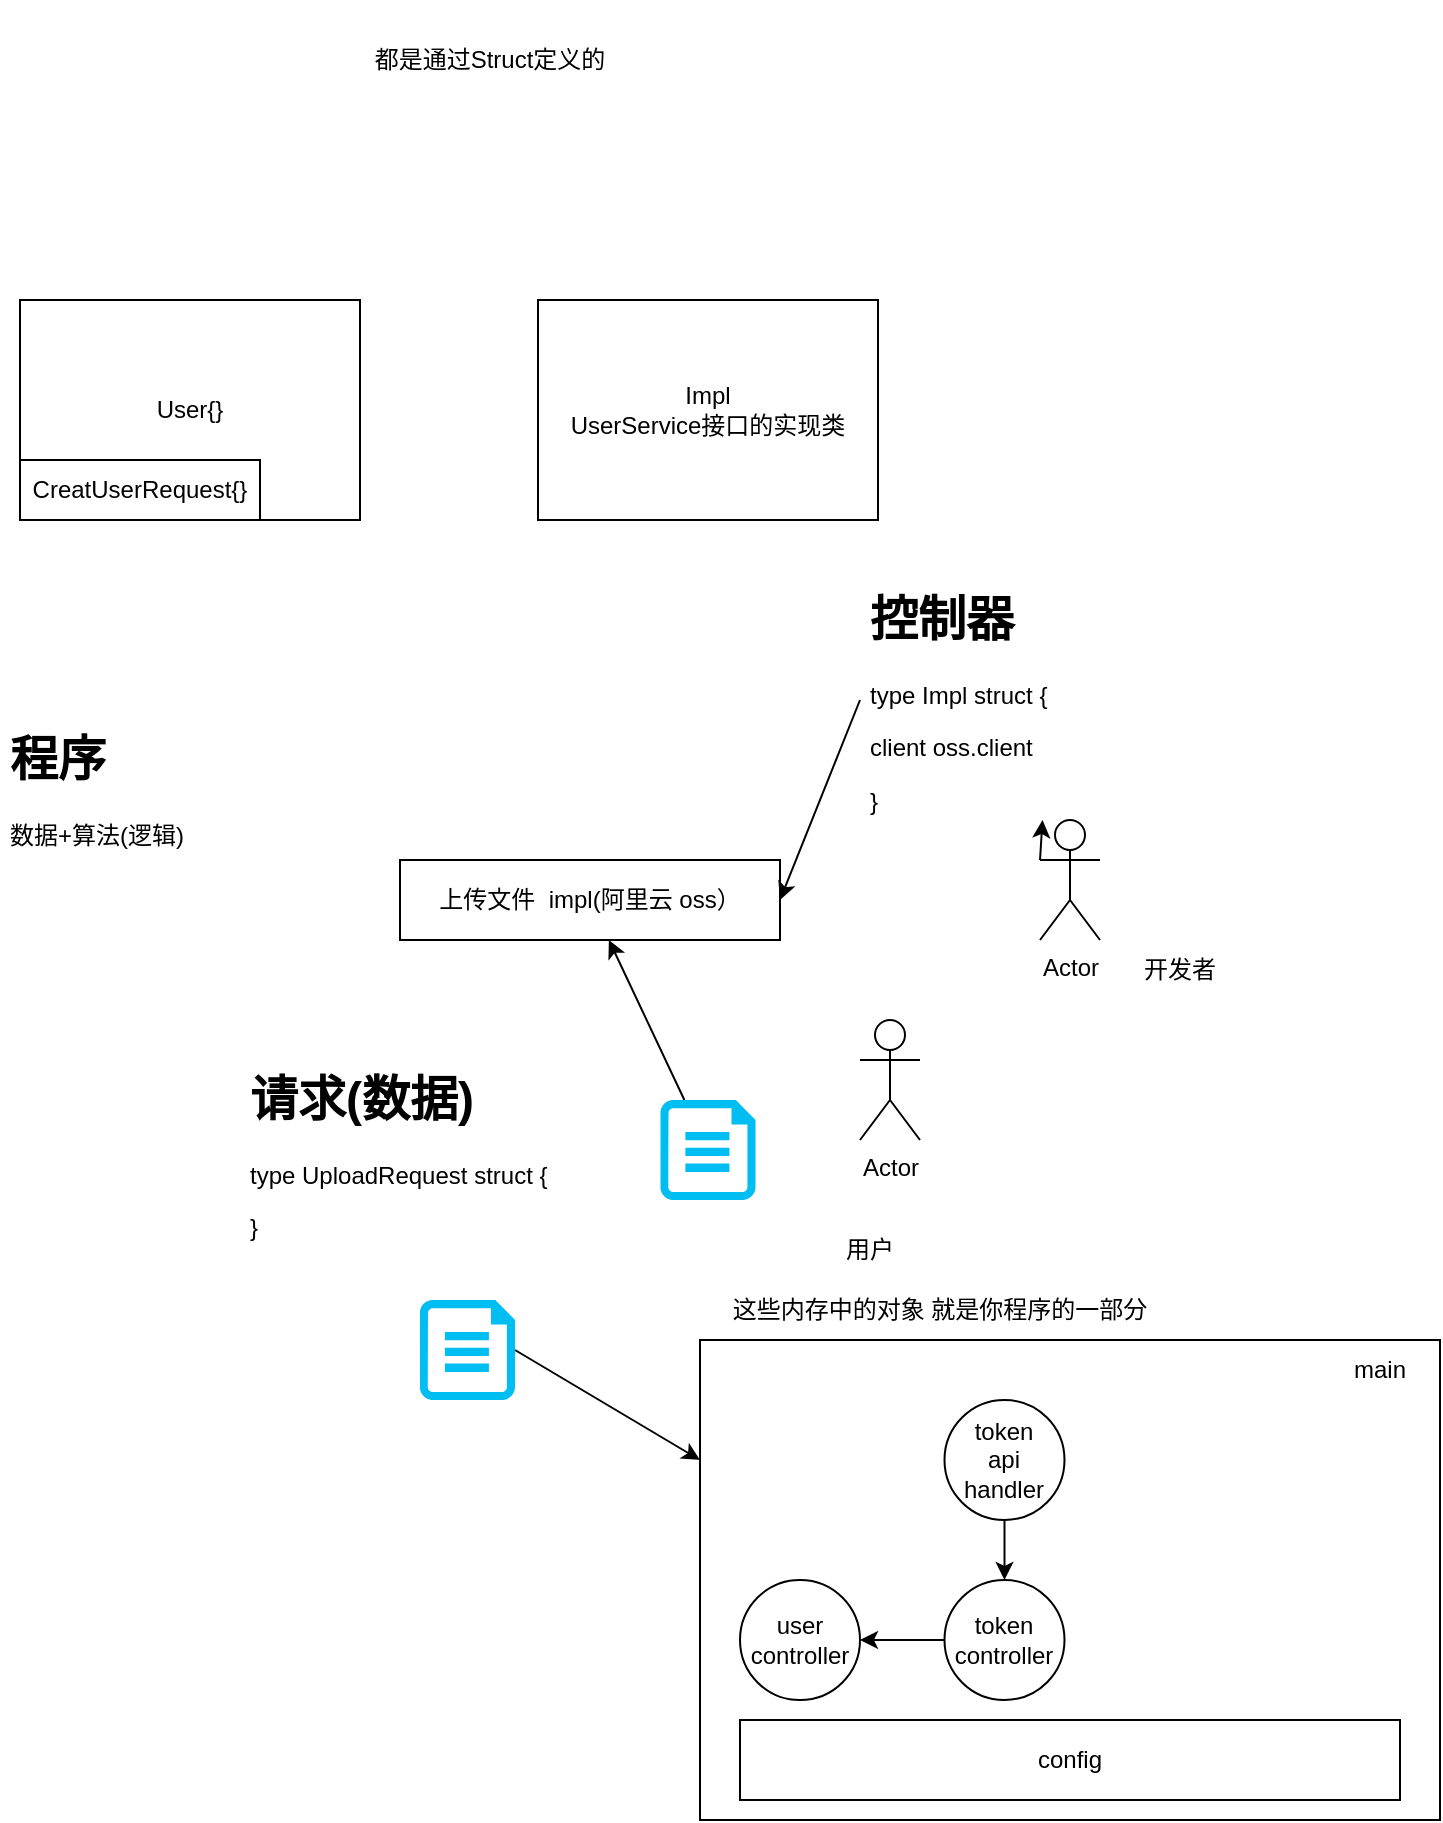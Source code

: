 <mxfile>
    <diagram id="uGBnvUVHkVV40mQTrzLY" name="第 1 页">
        <mxGraphModel dx="1030" dy="474" grid="1" gridSize="10" guides="1" tooltips="1" connect="1" arrows="1" fold="1" page="1" pageScale="1" pageWidth="827" pageHeight="1169" math="0" shadow="0">
            <root>
                <mxCell id="0"/>
                <mxCell id="1" parent="0"/>
                <mxCell id="34" value="" style="rounded=0;whiteSpace=wrap;html=1;" parent="1" vertex="1">
                    <mxGeometry x="410" y="700" width="370" height="240" as="geometry"/>
                </mxCell>
                <mxCell id="3" value="User{}" style="rounded=0;whiteSpace=wrap;html=1;" parent="1" vertex="1">
                    <mxGeometry x="70" y="180" width="170" height="110" as="geometry"/>
                </mxCell>
                <mxCell id="2" value="CreatUserRequest{}" style="rounded=0;whiteSpace=wrap;html=1;" parent="1" vertex="1">
                    <mxGeometry x="70" y="260" width="120" height="30" as="geometry"/>
                </mxCell>
                <mxCell id="4" value="Impl&lt;br&gt;UserService接口的实现类" style="rounded=0;whiteSpace=wrap;html=1;" parent="1" vertex="1">
                    <mxGeometry x="329" y="180" width="170" height="110" as="geometry"/>
                </mxCell>
                <mxCell id="5" value="都是通过Struct定义的" style="text;html=1;strokeColor=none;fillColor=none;align=center;verticalAlign=middle;whiteSpace=wrap;rounded=0;" parent="1" vertex="1">
                    <mxGeometry x="200" y="30" width="210" height="60" as="geometry"/>
                </mxCell>
                <mxCell id="6" value="&lt;h1&gt;程序&lt;/h1&gt;&lt;p&gt;数据+算法(逻辑)&lt;/p&gt;" style="text;html=1;strokeColor=none;fillColor=none;spacing=5;spacingTop=-20;whiteSpace=wrap;overflow=hidden;rounded=0;" parent="1" vertex="1">
                    <mxGeometry x="60" y="390" width="190" height="120" as="geometry"/>
                </mxCell>
                <mxCell id="7" value="上传文件&amp;nbsp; impl(阿里云 oss）" style="rounded=0;whiteSpace=wrap;html=1;" parent="1" vertex="1">
                    <mxGeometry x="260" y="460" width="190" height="40" as="geometry"/>
                </mxCell>
                <mxCell id="15" value="" style="edgeStyle=none;html=1;" parent="1" source="9" target="7" edge="1">
                    <mxGeometry relative="1" as="geometry"/>
                </mxCell>
                <mxCell id="9" value="" style="verticalLabelPosition=bottom;html=1;verticalAlign=top;align=center;strokeColor=none;fillColor=#00BEF2;shape=mxgraph.azure.cloud_services_configuration_file;pointerEvents=1;" parent="1" vertex="1">
                    <mxGeometry x="390.25" y="580" width="47.5" height="50" as="geometry"/>
                </mxCell>
                <mxCell id="13" value="&lt;h1&gt;请求(数据)&lt;/h1&gt;&lt;p&gt;type UploadRequest struct {&lt;/p&gt;&lt;p&gt;}&lt;/p&gt;" style="text;html=1;strokeColor=none;fillColor=none;spacing=5;spacingTop=-20;whiteSpace=wrap;overflow=hidden;rounded=0;" parent="1" vertex="1">
                    <mxGeometry x="180" y="560" width="190" height="120" as="geometry"/>
                </mxCell>
                <mxCell id="20" value="" style="edgeStyle=none;html=1;" parent="1" source="14" target="16" edge="1">
                    <mxGeometry relative="1" as="geometry"/>
                </mxCell>
                <mxCell id="21" style="edgeStyle=none;html=1;exitX=0;exitY=0.333;exitDx=0;exitDy=0;exitPerimeter=0;" parent="1" source="14" target="16" edge="1">
                    <mxGeometry relative="1" as="geometry"/>
                </mxCell>
                <mxCell id="14" value="Actor" style="shape=umlActor;verticalLabelPosition=bottom;verticalAlign=top;html=1;outlineConnect=0;" parent="1" vertex="1">
                    <mxGeometry x="580" y="440" width="30" height="60" as="geometry"/>
                </mxCell>
                <mxCell id="22" style="edgeStyle=none;html=1;exitX=0;exitY=0.5;exitDx=0;exitDy=0;entryX=1;entryY=0.5;entryDx=0;entryDy=0;" parent="1" source="16" target="7" edge="1">
                    <mxGeometry relative="1" as="geometry"/>
                </mxCell>
                <mxCell id="16" value="&lt;h1&gt;控制器&lt;/h1&gt;&lt;p&gt;type Impl struct {&lt;/p&gt;&lt;p&gt;client oss.client&lt;/p&gt;&lt;p&gt;}&lt;/p&gt;&lt;p&gt;&lt;br&gt;&lt;/p&gt;&lt;p&gt;&lt;br&gt;&lt;/p&gt;" style="text;html=1;strokeColor=none;fillColor=none;spacing=5;spacingTop=-20;whiteSpace=wrap;overflow=hidden;rounded=0;" parent="1" vertex="1">
                    <mxGeometry x="490" y="320" width="190" height="120" as="geometry"/>
                </mxCell>
                <mxCell id="17" value="用户" style="text;html=1;strokeColor=none;fillColor=none;align=center;verticalAlign=middle;whiteSpace=wrap;rounded=0;" parent="1" vertex="1">
                    <mxGeometry x="465" y="640" width="60" height="30" as="geometry"/>
                </mxCell>
                <mxCell id="18" value="Actor" style="shape=umlActor;verticalLabelPosition=bottom;verticalAlign=top;html=1;outlineConnect=0;" parent="1" vertex="1">
                    <mxGeometry x="490" y="540" width="30" height="60" as="geometry"/>
                </mxCell>
                <mxCell id="23" value="开发者" style="text;html=1;strokeColor=none;fillColor=none;align=center;verticalAlign=middle;whiteSpace=wrap;rounded=0;" parent="1" vertex="1">
                    <mxGeometry x="620" y="500" width="60" height="30" as="geometry"/>
                </mxCell>
                <mxCell id="24" value="user&lt;br&gt;controller" style="ellipse;whiteSpace=wrap;html=1;aspect=fixed;" parent="1" vertex="1">
                    <mxGeometry x="430" y="820" width="60" height="60" as="geometry"/>
                </mxCell>
                <mxCell id="40" style="edgeStyle=none;html=1;exitX=0;exitY=0.5;exitDx=0;exitDy=0;entryX=1;entryY=0.5;entryDx=0;entryDy=0;" parent="1" source="25" target="24" edge="1">
                    <mxGeometry relative="1" as="geometry"/>
                </mxCell>
                <mxCell id="25" value="token&lt;br&gt;controller" style="ellipse;whiteSpace=wrap;html=1;aspect=fixed;" parent="1" vertex="1">
                    <mxGeometry x="532.25" y="820" width="60" height="60" as="geometry"/>
                </mxCell>
                <mxCell id="36" style="edgeStyle=none;html=1;exitX=1;exitY=0.5;exitDx=0;exitDy=0;exitPerimeter=0;entryX=0;entryY=0.25;entryDx=0;entryDy=0;" parent="1" source="29" target="34" edge="1">
                    <mxGeometry relative="1" as="geometry"/>
                </mxCell>
                <mxCell id="29" value="" style="verticalLabelPosition=bottom;html=1;verticalAlign=top;align=center;strokeColor=none;fillColor=#00BEF2;shape=mxgraph.azure.cloud_services_configuration_file;pointerEvents=1;" parent="1" vertex="1">
                    <mxGeometry x="270" y="680" width="47.5" height="50" as="geometry"/>
                </mxCell>
                <mxCell id="35" value="这些内存中的对象 就是你程序的一部分" style="text;html=1;strokeColor=none;fillColor=none;align=center;verticalAlign=middle;whiteSpace=wrap;rounded=0;" parent="1" vertex="1">
                    <mxGeometry x="400" y="670" width="260" height="30" as="geometry"/>
                </mxCell>
                <mxCell id="38" value="config" style="rounded=0;whiteSpace=wrap;html=1;" parent="1" vertex="1">
                    <mxGeometry x="430" y="890" width="330" height="40" as="geometry"/>
                </mxCell>
                <mxCell id="39" value="main" style="text;html=1;strokeColor=none;fillColor=none;align=center;verticalAlign=middle;whiteSpace=wrap;rounded=0;" parent="1" vertex="1">
                    <mxGeometry x="720" y="700" width="60" height="30" as="geometry"/>
                </mxCell>
                <mxCell id="42" style="edgeStyle=none;html=1;exitX=0.5;exitY=1;exitDx=0;exitDy=0;" parent="1" source="41" target="25" edge="1">
                    <mxGeometry relative="1" as="geometry"/>
                </mxCell>
                <mxCell id="41" value="token&lt;br&gt;api handler" style="ellipse;whiteSpace=wrap;html=1;aspect=fixed;" parent="1" vertex="1">
                    <mxGeometry x="532.25" y="730" width="60" height="60" as="geometry"/>
                </mxCell>
            </root>
        </mxGraphModel>
    </diagram>
</mxfile>